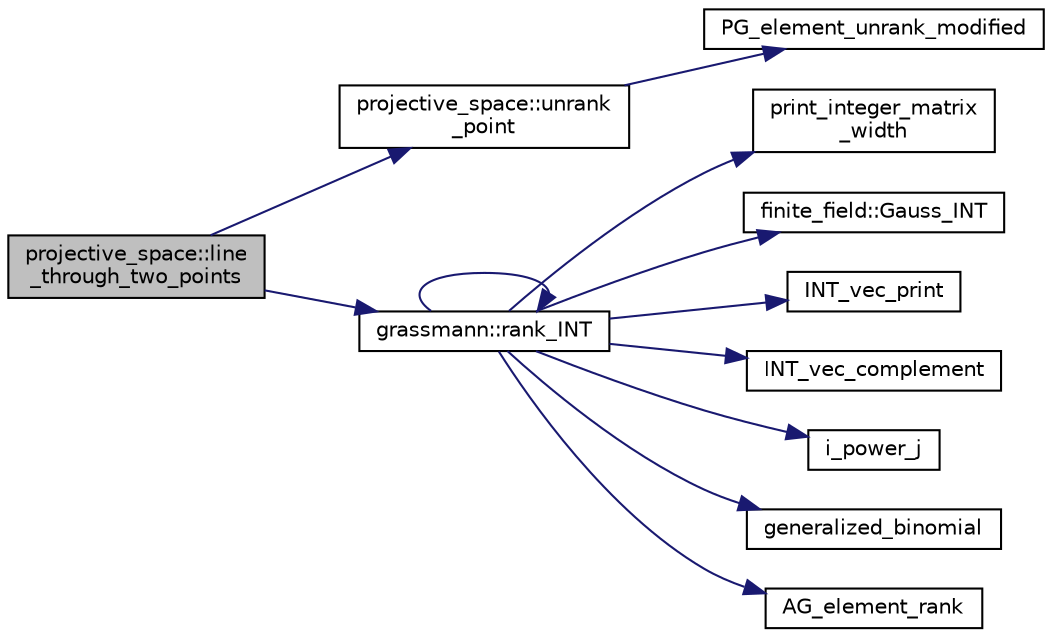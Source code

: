 digraph "projective_space::line_through_two_points"
{
  edge [fontname="Helvetica",fontsize="10",labelfontname="Helvetica",labelfontsize="10"];
  node [fontname="Helvetica",fontsize="10",shape=record];
  rankdir="LR";
  Node2436 [label="projective_space::line\l_through_two_points",height=0.2,width=0.4,color="black", fillcolor="grey75", style="filled", fontcolor="black"];
  Node2436 -> Node2437 [color="midnightblue",fontsize="10",style="solid",fontname="Helvetica"];
  Node2437 [label="projective_space::unrank\l_point",height=0.2,width=0.4,color="black", fillcolor="white", style="filled",URL="$d2/d17/classprojective__space.html#a3cb7917af4c5f1590b660d4bf907e0fa"];
  Node2437 -> Node2438 [color="midnightblue",fontsize="10",style="solid",fontname="Helvetica"];
  Node2438 [label="PG_element_unrank_modified",height=0.2,width=0.4,color="black", fillcolor="white", style="filled",URL="$d4/d67/geometry_8h.html#a83ae9b605d496f6a90345303f6efae64"];
  Node2436 -> Node2439 [color="midnightblue",fontsize="10",style="solid",fontname="Helvetica"];
  Node2439 [label="grassmann::rank_INT",height=0.2,width=0.4,color="black", fillcolor="white", style="filled",URL="$df/d02/classgrassmann.html#a1fa95ce7ecebd48b04c7a0dc75491184"];
  Node2439 -> Node2440 [color="midnightblue",fontsize="10",style="solid",fontname="Helvetica"];
  Node2440 [label="print_integer_matrix\l_width",height=0.2,width=0.4,color="black", fillcolor="white", style="filled",URL="$d5/db4/io__and__os_8h.html#aa78f3e73fc2179251bd15adbcc31573f"];
  Node2439 -> Node2441 [color="midnightblue",fontsize="10",style="solid",fontname="Helvetica"];
  Node2441 [label="finite_field::Gauss_INT",height=0.2,width=0.4,color="black", fillcolor="white", style="filled",URL="$df/d5a/classfinite__field.html#adb676d2e80341b53751326e3a58beb11"];
  Node2439 -> Node2442 [color="midnightblue",fontsize="10",style="solid",fontname="Helvetica"];
  Node2442 [label="INT_vec_print",height=0.2,width=0.4,color="black", fillcolor="white", style="filled",URL="$df/dbf/sajeeb_8_c.html#a79a5901af0b47dd0d694109543c027fe"];
  Node2439 -> Node2443 [color="midnightblue",fontsize="10",style="solid",fontname="Helvetica"];
  Node2443 [label="INT_vec_complement",height=0.2,width=0.4,color="black", fillcolor="white", style="filled",URL="$d5/db4/io__and__os_8h.html#a2a0a724647575fcd3090c763985eb81a"];
  Node2439 -> Node2444 [color="midnightblue",fontsize="10",style="solid",fontname="Helvetica"];
  Node2444 [label="i_power_j",height=0.2,width=0.4,color="black", fillcolor="white", style="filled",URL="$de/dc5/algebra__and__number__theory_8h.html#a39b321523e8957d701618bb5cac542b5"];
  Node2439 -> Node2445 [color="midnightblue",fontsize="10",style="solid",fontname="Helvetica"];
  Node2445 [label="generalized_binomial",height=0.2,width=0.4,color="black", fillcolor="white", style="filled",URL="$d2/d7c/combinatorics_8_c.html#a24762dc22e45175d18ec1ec1d2556ae8"];
  Node2439 -> Node2439 [color="midnightblue",fontsize="10",style="solid",fontname="Helvetica"];
  Node2439 -> Node2446 [color="midnightblue",fontsize="10",style="solid",fontname="Helvetica"];
  Node2446 [label="AG_element_rank",height=0.2,width=0.4,color="black", fillcolor="white", style="filled",URL="$d4/d67/geometry_8h.html#ab2ac908d07dd8038fd996e26bdc75c17"];
}
